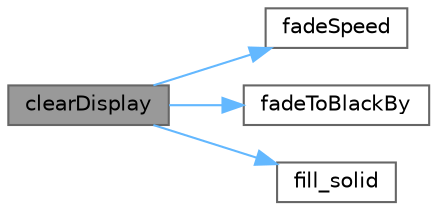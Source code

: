 digraph "clearDisplay"
{
 // INTERACTIVE_SVG=YES
 // LATEX_PDF_SIZE
  bgcolor="transparent";
  edge [fontname=Helvetica,fontsize=10,labelfontname=Helvetica,labelfontsize=10];
  node [fontname=Helvetica,fontsize=10,shape=box,height=0.2,width=0.4];
  rankdir="LR";
  Node1 [id="Node000001",label="clearDisplay",height=0.2,width=0.4,color="gray40", fillcolor="grey60", style="filled", fontcolor="black",tooltip=" "];
  Node1 -> Node2 [id="edge1_Node000001_Node000002",color="steelblue1",style="solid",tooltip=" "];
  Node2 [id="Node000002",label="fadeSpeed",height=0.2,width=0.4,color="grey40", fillcolor="white", style="filled",URL="$da/dc7/advanced_8h_a40fb0ce80fe239814f5a2d21922802b3.html#a40fb0ce80fe239814f5a2d21922802b3",tooltip=" "];
  Node1 -> Node3 [id="edge2_Node000001_Node000003",color="steelblue1",style="solid",tooltip=" "];
  Node3 [id="Node000003",label="fadeToBlackBy",height=0.2,width=0.4,color="grey40", fillcolor="white", style="filled",URL="$d1/dfb/colorutils_8h_a399e4e094995b8e97420b89a2dd6548b.html#a399e4e094995b8e97420b89a2dd6548b",tooltip=" "];
  Node1 -> Node4 [id="edge3_Node000001_Node000004",color="steelblue1",style="solid",tooltip=" "];
  Node4 [id="Node000004",label="fill_solid",height=0.2,width=0.4,color="grey40", fillcolor="white", style="filled",URL="$d1/dfb/colorutils_8h_afcada3a28df2b4491cbee30297e39ea7.html#afcada3a28df2b4491cbee30297e39ea7",tooltip="Fill a range of LEDs with a solid color."];
}
